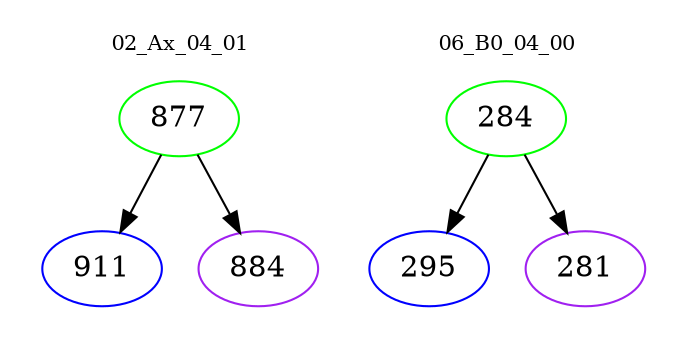 digraph{
subgraph cluster_0 {
color = white
label = "02_Ax_04_01";
fontsize=10;
T0_877 [label="877", color="green"]
T0_877 -> T0_911 [color="black"]
T0_911 [label="911", color="blue"]
T0_877 -> T0_884 [color="black"]
T0_884 [label="884", color="purple"]
}
subgraph cluster_1 {
color = white
label = "06_B0_04_00";
fontsize=10;
T1_284 [label="284", color="green"]
T1_284 -> T1_295 [color="black"]
T1_295 [label="295", color="blue"]
T1_284 -> T1_281 [color="black"]
T1_281 [label="281", color="purple"]
}
}

